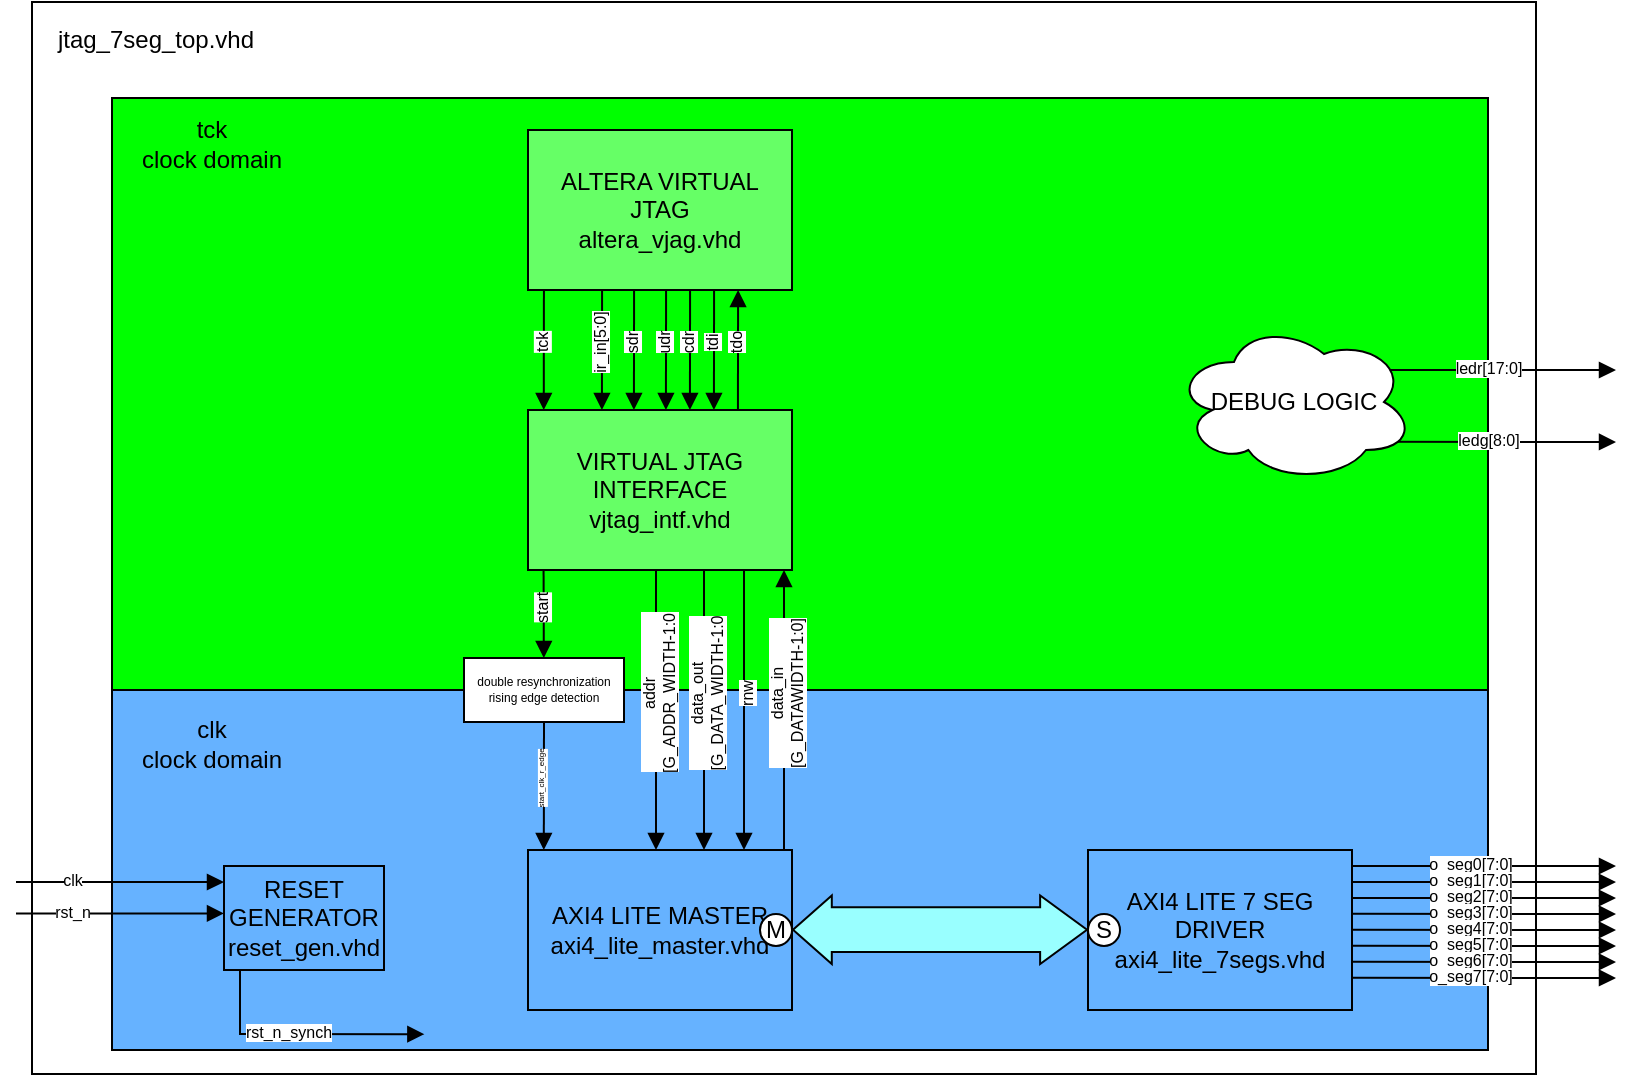 <mxfile version="21.6.8" type="device">
  <diagram name="Page-1" id="i5-0Kms6p60cb4-v-y_p">
    <mxGraphModel dx="1154" dy="1928" grid="1" gridSize="4" guides="1" tooltips="1" connect="1" arrows="1" fold="1" page="1" pageScale="1" pageWidth="1654" pageHeight="1169" math="0" shadow="0">
      <root>
        <mxCell id="0" />
        <mxCell id="1" parent="0" />
        <mxCell id="XeAmiKoBk-nfE4qcrSkD-77" value="" style="rounded=0;whiteSpace=wrap;html=1;" vertex="1" parent="1">
          <mxGeometry x="136" y="-72" width="752" height="536" as="geometry" />
        </mxCell>
        <mxCell id="XeAmiKoBk-nfE4qcrSkD-60" value="" style="rounded=0;whiteSpace=wrap;html=1;fillColor=#00FF00;" vertex="1" parent="1">
          <mxGeometry x="176" y="-24" width="688" height="296" as="geometry" />
        </mxCell>
        <mxCell id="XeAmiKoBk-nfE4qcrSkD-59" value="" style="rounded=0;whiteSpace=wrap;html=1;fillColor=#66B2FF;" vertex="1" parent="1">
          <mxGeometry x="176" y="272" width="688" height="180" as="geometry" />
        </mxCell>
        <mxCell id="XeAmiKoBk-nfE4qcrSkD-1" value="AXI4 LITE 7 SEG DRIVER&lt;br&gt;axi4_lite_7segs.vhd" style="rounded=0;whiteSpace=wrap;html=1;fillColor=#66B2FF;" vertex="1" parent="1">
          <mxGeometry x="664" y="352" width="132" height="80" as="geometry" />
        </mxCell>
        <mxCell id="XeAmiKoBk-nfE4qcrSkD-2" value="AXI4 LITE MASTER&lt;br&gt;axi4_lite_master.vhd" style="rounded=0;whiteSpace=wrap;html=1;fillColor=#66B2FF;" vertex="1" parent="1">
          <mxGeometry x="384" y="352" width="132" height="80" as="geometry" />
        </mxCell>
        <mxCell id="XeAmiKoBk-nfE4qcrSkD-3" value="" style="shape=flexArrow;endArrow=classic;startArrow=classic;html=1;rounded=0;fillColor=#99FFFF;width=22.388;endSize=7.478;endWidth=10.929;startWidth=10.929;startSize=6.134;" edge="1" parent="1">
          <mxGeometry width="100" height="100" relative="1" as="geometry">
            <mxPoint x="516" y="391.85" as="sourcePoint" />
            <mxPoint x="664" y="391.85" as="targetPoint" />
          </mxGeometry>
        </mxCell>
        <mxCell id="XeAmiKoBk-nfE4qcrSkD-4" value="M" style="ellipse;whiteSpace=wrap;html=1;aspect=fixed;" vertex="1" parent="1">
          <mxGeometry x="500" y="384" width="16" height="16" as="geometry" />
        </mxCell>
        <mxCell id="XeAmiKoBk-nfE4qcrSkD-5" value="S" style="ellipse;whiteSpace=wrap;html=1;aspect=fixed;" vertex="1" parent="1">
          <mxGeometry x="664" y="384" width="16" height="16" as="geometry" />
        </mxCell>
        <mxCell id="XeAmiKoBk-nfE4qcrSkD-7" value="" style="endArrow=block;html=1;rounded=0;endFill=1;startArrow=none;startFill=0;" edge="1" parent="1">
          <mxGeometry width="50" height="50" relative="1" as="geometry">
            <mxPoint x="796" y="360" as="sourcePoint" />
            <mxPoint x="928" y="360" as="targetPoint" />
          </mxGeometry>
        </mxCell>
        <mxCell id="XeAmiKoBk-nfE4qcrSkD-8" value="o_seg0[7:0]" style="edgeLabel;html=1;align=center;verticalAlign=middle;resizable=0;points=[];fontSize=8;" vertex="1" connectable="0" parent="XeAmiKoBk-nfE4qcrSkD-7">
          <mxGeometry x="-0.116" y="1" relative="1" as="geometry">
            <mxPoint as="offset" />
          </mxGeometry>
        </mxCell>
        <mxCell id="XeAmiKoBk-nfE4qcrSkD-9" value="" style="endArrow=block;html=1;rounded=0;endFill=1;startArrow=none;startFill=0;" edge="1" parent="1">
          <mxGeometry width="50" height="50" relative="1" as="geometry">
            <mxPoint x="796" y="368" as="sourcePoint" />
            <mxPoint x="928" y="368" as="targetPoint" />
          </mxGeometry>
        </mxCell>
        <mxCell id="XeAmiKoBk-nfE4qcrSkD-10" value="o_seg1[7:0]" style="edgeLabel;html=1;align=center;verticalAlign=middle;resizable=0;points=[];fontSize=8;" vertex="1" connectable="0" parent="XeAmiKoBk-nfE4qcrSkD-9">
          <mxGeometry x="-0.116" y="1" relative="1" as="geometry">
            <mxPoint as="offset" />
          </mxGeometry>
        </mxCell>
        <mxCell id="XeAmiKoBk-nfE4qcrSkD-11" value="" style="endArrow=block;html=1;rounded=0;endFill=1;startArrow=none;startFill=0;" edge="1" parent="1">
          <mxGeometry width="50" height="50" relative="1" as="geometry">
            <mxPoint x="796" y="376" as="sourcePoint" />
            <mxPoint x="928" y="376" as="targetPoint" />
          </mxGeometry>
        </mxCell>
        <mxCell id="XeAmiKoBk-nfE4qcrSkD-12" value="o_seg2[7:0]" style="edgeLabel;html=1;align=center;verticalAlign=middle;resizable=0;points=[];fontSize=8;" vertex="1" connectable="0" parent="XeAmiKoBk-nfE4qcrSkD-11">
          <mxGeometry x="-0.116" y="1" relative="1" as="geometry">
            <mxPoint as="offset" />
          </mxGeometry>
        </mxCell>
        <mxCell id="XeAmiKoBk-nfE4qcrSkD-13" value="" style="endArrow=block;html=1;rounded=0;endFill=1;startArrow=none;startFill=0;" edge="1" parent="1">
          <mxGeometry width="50" height="50" relative="1" as="geometry">
            <mxPoint x="796" y="383.92" as="sourcePoint" />
            <mxPoint x="928" y="384" as="targetPoint" />
          </mxGeometry>
        </mxCell>
        <mxCell id="XeAmiKoBk-nfE4qcrSkD-14" value="o_seg3[7:0]" style="edgeLabel;html=1;align=center;verticalAlign=middle;resizable=0;points=[];fontSize=8;" vertex="1" connectable="0" parent="XeAmiKoBk-nfE4qcrSkD-13">
          <mxGeometry x="-0.116" y="1" relative="1" as="geometry">
            <mxPoint as="offset" />
          </mxGeometry>
        </mxCell>
        <mxCell id="XeAmiKoBk-nfE4qcrSkD-16" value="" style="endArrow=block;html=1;rounded=0;endFill=1;startArrow=none;startFill=0;" edge="1" parent="1">
          <mxGeometry width="50" height="50" relative="1" as="geometry">
            <mxPoint x="796" y="391.91" as="sourcePoint" />
            <mxPoint x="928" y="392" as="targetPoint" />
          </mxGeometry>
        </mxCell>
        <mxCell id="XeAmiKoBk-nfE4qcrSkD-17" value="o_seg4[7:0]" style="edgeLabel;html=1;align=center;verticalAlign=middle;resizable=0;points=[];fontSize=8;" vertex="1" connectable="0" parent="XeAmiKoBk-nfE4qcrSkD-16">
          <mxGeometry x="-0.116" y="1" relative="1" as="geometry">
            <mxPoint as="offset" />
          </mxGeometry>
        </mxCell>
        <mxCell id="XeAmiKoBk-nfE4qcrSkD-18" value="" style="endArrow=block;html=1;rounded=0;endFill=1;startArrow=none;startFill=0;" edge="1" parent="1">
          <mxGeometry width="50" height="50" relative="1" as="geometry">
            <mxPoint x="796" y="399.91" as="sourcePoint" />
            <mxPoint x="928" y="400" as="targetPoint" />
          </mxGeometry>
        </mxCell>
        <mxCell id="XeAmiKoBk-nfE4qcrSkD-19" value="o_seg5[7:0]" style="edgeLabel;html=1;align=center;verticalAlign=middle;resizable=0;points=[];fontSize=8;" vertex="1" connectable="0" parent="XeAmiKoBk-nfE4qcrSkD-18">
          <mxGeometry x="-0.116" y="1" relative="1" as="geometry">
            <mxPoint as="offset" />
          </mxGeometry>
        </mxCell>
        <mxCell id="XeAmiKoBk-nfE4qcrSkD-20" value="" style="endArrow=block;html=1;rounded=0;endFill=1;startArrow=none;startFill=0;" edge="1" parent="1">
          <mxGeometry width="50" height="50" relative="1" as="geometry">
            <mxPoint x="796" y="407.91" as="sourcePoint" />
            <mxPoint x="928" y="408" as="targetPoint" />
          </mxGeometry>
        </mxCell>
        <mxCell id="XeAmiKoBk-nfE4qcrSkD-21" value="o_seg6[7:0]" style="edgeLabel;html=1;align=center;verticalAlign=middle;resizable=0;points=[];fontSize=8;" vertex="1" connectable="0" parent="XeAmiKoBk-nfE4qcrSkD-20">
          <mxGeometry x="-0.116" y="1" relative="1" as="geometry">
            <mxPoint as="offset" />
          </mxGeometry>
        </mxCell>
        <mxCell id="XeAmiKoBk-nfE4qcrSkD-22" value="" style="endArrow=block;html=1;rounded=0;endFill=1;startArrow=none;startFill=0;" edge="1" parent="1">
          <mxGeometry width="50" height="50" relative="1" as="geometry">
            <mxPoint x="796" y="415.83" as="sourcePoint" />
            <mxPoint x="928" y="416" as="targetPoint" />
          </mxGeometry>
        </mxCell>
        <mxCell id="XeAmiKoBk-nfE4qcrSkD-23" value="o_seg7[7:0]" style="edgeLabel;html=1;align=center;verticalAlign=middle;resizable=0;points=[];fontSize=8;" vertex="1" connectable="0" parent="XeAmiKoBk-nfE4qcrSkD-22">
          <mxGeometry x="-0.116" y="1" relative="1" as="geometry">
            <mxPoint as="offset" />
          </mxGeometry>
        </mxCell>
        <mxCell id="XeAmiKoBk-nfE4qcrSkD-24" value="VIRTUAL JTAG INTERFACE&lt;br&gt;vjtag_intf.vhd" style="rounded=0;whiteSpace=wrap;html=1;fillColor=#66FF66;" vertex="1" parent="1">
          <mxGeometry x="384" y="132" width="132" height="80" as="geometry" />
        </mxCell>
        <mxCell id="XeAmiKoBk-nfE4qcrSkD-25" value="" style="endArrow=block;html=1;rounded=0;endFill=1;startArrow=none;startFill=0;" edge="1" parent="1">
          <mxGeometry width="50" height="50" relative="1" as="geometry">
            <mxPoint x="448" y="212" as="sourcePoint" />
            <mxPoint x="448" y="352" as="targetPoint" />
          </mxGeometry>
        </mxCell>
        <mxCell id="XeAmiKoBk-nfE4qcrSkD-26" value="addr&lt;br&gt;[G_ADDR_WIDTH-1:0" style="edgeLabel;html=1;align=center;verticalAlign=middle;resizable=0;points=[];fontSize=8;rotation=-90;" vertex="1" connectable="0" parent="XeAmiKoBk-nfE4qcrSkD-25">
          <mxGeometry x="-0.116" y="1" relative="1" as="geometry">
            <mxPoint as="offset" />
          </mxGeometry>
        </mxCell>
        <mxCell id="XeAmiKoBk-nfE4qcrSkD-27" value="" style="endArrow=block;html=1;rounded=0;endFill=1;startArrow=none;startFill=0;" edge="1" parent="1">
          <mxGeometry width="50" height="50" relative="1" as="geometry">
            <mxPoint x="472" y="212" as="sourcePoint" />
            <mxPoint x="472" y="352" as="targetPoint" />
          </mxGeometry>
        </mxCell>
        <mxCell id="XeAmiKoBk-nfE4qcrSkD-28" value="data_out&lt;br&gt;[G_DATA_WIDTH-1:0" style="edgeLabel;html=1;align=center;verticalAlign=middle;resizable=0;points=[];fontSize=8;rotation=-90;" vertex="1" connectable="0" parent="XeAmiKoBk-nfE4qcrSkD-27">
          <mxGeometry x="-0.116" y="1" relative="1" as="geometry">
            <mxPoint as="offset" />
          </mxGeometry>
        </mxCell>
        <mxCell id="XeAmiKoBk-nfE4qcrSkD-29" value="" style="endArrow=block;html=1;rounded=0;endFill=1;startArrow=none;startFill=0;" edge="1" parent="1">
          <mxGeometry width="50" height="50" relative="1" as="geometry">
            <mxPoint x="492" y="212" as="sourcePoint" />
            <mxPoint x="492.0" y="352" as="targetPoint" />
          </mxGeometry>
        </mxCell>
        <mxCell id="XeAmiKoBk-nfE4qcrSkD-30" value="rnw" style="edgeLabel;html=1;align=center;verticalAlign=middle;resizable=0;points=[];fontSize=8;rotation=-90;" vertex="1" connectable="0" parent="XeAmiKoBk-nfE4qcrSkD-29">
          <mxGeometry x="-0.116" y="1" relative="1" as="geometry">
            <mxPoint as="offset" />
          </mxGeometry>
        </mxCell>
        <mxCell id="XeAmiKoBk-nfE4qcrSkD-31" value="" style="endArrow=block;html=1;rounded=0;endFill=1;startArrow=none;startFill=0;exitX=0.059;exitY=0.998;exitDx=0;exitDy=0;exitPerimeter=0;" edge="1" parent="1" source="XeAmiKoBk-nfE4qcrSkD-24">
          <mxGeometry width="50" height="50" relative="1" as="geometry">
            <mxPoint x="391.92" y="216" as="sourcePoint" />
            <mxPoint x="391.92" y="256" as="targetPoint" />
          </mxGeometry>
        </mxCell>
        <mxCell id="XeAmiKoBk-nfE4qcrSkD-32" value="start" style="edgeLabel;html=1;align=center;verticalAlign=middle;resizable=0;points=[];fontSize=8;rotation=-90;" vertex="1" connectable="0" parent="XeAmiKoBk-nfE4qcrSkD-31">
          <mxGeometry x="-0.116" y="1" relative="1" as="geometry">
            <mxPoint x="-2" as="offset" />
          </mxGeometry>
        </mxCell>
        <mxCell id="XeAmiKoBk-nfE4qcrSkD-33" value="" style="endArrow=none;html=1;rounded=0;endFill=0;startArrow=block;startFill=1;" edge="1" parent="1">
          <mxGeometry width="50" height="50" relative="1" as="geometry">
            <mxPoint x="512" y="212" as="sourcePoint" />
            <mxPoint x="512" y="352" as="targetPoint" />
          </mxGeometry>
        </mxCell>
        <mxCell id="XeAmiKoBk-nfE4qcrSkD-34" value="data_in&lt;br&gt;[G_DATAWIDTH-1:0]" style="edgeLabel;html=1;align=center;verticalAlign=middle;resizable=0;points=[];fontSize=8;rotation=-90;" vertex="1" connectable="0" parent="XeAmiKoBk-nfE4qcrSkD-33">
          <mxGeometry x="-0.116" y="1" relative="1" as="geometry">
            <mxPoint as="offset" />
          </mxGeometry>
        </mxCell>
        <mxCell id="XeAmiKoBk-nfE4qcrSkD-36" value="double resynchronization&lt;br style=&quot;font-size: 6px;&quot;&gt;rising edge detection" style="rounded=0;whiteSpace=wrap;html=1;fontSize=6;" vertex="1" parent="1">
          <mxGeometry x="352" y="256" width="80" height="32" as="geometry" />
        </mxCell>
        <mxCell id="XeAmiKoBk-nfE4qcrSkD-38" value="" style="endArrow=block;html=1;rounded=0;endFill=1;startArrow=none;startFill=0;exitX=0.5;exitY=1;exitDx=0;exitDy=0;" edge="1" parent="1" source="XeAmiKoBk-nfE4qcrSkD-36">
          <mxGeometry width="50" height="50" relative="1" as="geometry">
            <mxPoint x="392" y="296" as="sourcePoint" />
            <mxPoint x="391.9" y="352" as="targetPoint" />
          </mxGeometry>
        </mxCell>
        <mxCell id="XeAmiKoBk-nfE4qcrSkD-39" value="start_clk_r_edge" style="edgeLabel;html=1;align=center;verticalAlign=middle;resizable=0;points=[];fontSize=4;rotation=-90;" vertex="1" connectable="0" parent="XeAmiKoBk-nfE4qcrSkD-38">
          <mxGeometry x="-0.116" y="1" relative="1" as="geometry">
            <mxPoint x="-2" as="offset" />
          </mxGeometry>
        </mxCell>
        <mxCell id="XeAmiKoBk-nfE4qcrSkD-43" value="ALTERA VIRTUAL JTAG&lt;br&gt;altera_vjag.vhd" style="rounded=0;whiteSpace=wrap;html=1;fillColor=#66FF66;" vertex="1" parent="1">
          <mxGeometry x="384" y="-8" width="132" height="80" as="geometry" />
        </mxCell>
        <mxCell id="XeAmiKoBk-nfE4qcrSkD-44" value="" style="endArrow=block;html=1;rounded=0;endFill=1;startArrow=none;startFill=0;exitX=0.059;exitY=0.998;exitDx=0;exitDy=0;exitPerimeter=0;" edge="1" parent="1">
          <mxGeometry width="50" height="50" relative="1" as="geometry">
            <mxPoint x="421.04" y="72" as="sourcePoint" />
            <mxPoint x="420.96" y="132" as="targetPoint" />
          </mxGeometry>
        </mxCell>
        <mxCell id="XeAmiKoBk-nfE4qcrSkD-45" value="ir_in[5:0]" style="edgeLabel;html=1;align=center;verticalAlign=middle;resizable=0;points=[];fontSize=8;rotation=-90;" vertex="1" connectable="0" parent="XeAmiKoBk-nfE4qcrSkD-44">
          <mxGeometry x="-0.116" y="1" relative="1" as="geometry">
            <mxPoint x="-2" as="offset" />
          </mxGeometry>
        </mxCell>
        <mxCell id="XeAmiKoBk-nfE4qcrSkD-46" value="" style="endArrow=block;html=1;rounded=0;endFill=1;startArrow=none;startFill=0;exitX=0.059;exitY=0.998;exitDx=0;exitDy=0;exitPerimeter=0;" edge="1" parent="1">
          <mxGeometry width="50" height="50" relative="1" as="geometry">
            <mxPoint x="437.04" y="72" as="sourcePoint" />
            <mxPoint x="436.96" y="132" as="targetPoint" />
          </mxGeometry>
        </mxCell>
        <mxCell id="XeAmiKoBk-nfE4qcrSkD-47" value="sdr" style="edgeLabel;html=1;align=center;verticalAlign=middle;resizable=0;points=[];fontSize=8;rotation=-90;" vertex="1" connectable="0" parent="XeAmiKoBk-nfE4qcrSkD-46">
          <mxGeometry x="-0.116" y="1" relative="1" as="geometry">
            <mxPoint x="-2" as="offset" />
          </mxGeometry>
        </mxCell>
        <mxCell id="XeAmiKoBk-nfE4qcrSkD-48" value="" style="endArrow=block;html=1;rounded=0;endFill=1;startArrow=none;startFill=0;exitX=0.059;exitY=0.998;exitDx=0;exitDy=0;exitPerimeter=0;" edge="1" parent="1">
          <mxGeometry width="50" height="50" relative="1" as="geometry">
            <mxPoint x="453.04" y="72" as="sourcePoint" />
            <mxPoint x="452.96" y="132" as="targetPoint" />
          </mxGeometry>
        </mxCell>
        <mxCell id="XeAmiKoBk-nfE4qcrSkD-49" value="udr" style="edgeLabel;html=1;align=center;verticalAlign=middle;resizable=0;points=[];fontSize=8;rotation=-90;" vertex="1" connectable="0" parent="XeAmiKoBk-nfE4qcrSkD-48">
          <mxGeometry x="-0.116" y="1" relative="1" as="geometry">
            <mxPoint x="-2" as="offset" />
          </mxGeometry>
        </mxCell>
        <mxCell id="XeAmiKoBk-nfE4qcrSkD-50" value="" style="endArrow=block;html=1;rounded=0;endFill=1;startArrow=none;startFill=0;exitX=0.059;exitY=0.998;exitDx=0;exitDy=0;exitPerimeter=0;" edge="1" parent="1">
          <mxGeometry width="50" height="50" relative="1" as="geometry">
            <mxPoint x="465.04" y="72" as="sourcePoint" />
            <mxPoint x="464.96" y="132" as="targetPoint" />
          </mxGeometry>
        </mxCell>
        <mxCell id="XeAmiKoBk-nfE4qcrSkD-51" value="cdr" style="edgeLabel;html=1;align=center;verticalAlign=middle;resizable=0;points=[];fontSize=8;rotation=-90;" vertex="1" connectable="0" parent="XeAmiKoBk-nfE4qcrSkD-50">
          <mxGeometry x="-0.116" y="1" relative="1" as="geometry">
            <mxPoint x="-2" as="offset" />
          </mxGeometry>
        </mxCell>
        <mxCell id="XeAmiKoBk-nfE4qcrSkD-53" value="" style="endArrow=block;html=1;rounded=0;endFill=1;startArrow=none;startFill=0;exitX=0.059;exitY=0.998;exitDx=0;exitDy=0;exitPerimeter=0;" edge="1" parent="1">
          <mxGeometry width="50" height="50" relative="1" as="geometry">
            <mxPoint x="477.04" y="72" as="sourcePoint" />
            <mxPoint x="476.96" y="132" as="targetPoint" />
          </mxGeometry>
        </mxCell>
        <mxCell id="XeAmiKoBk-nfE4qcrSkD-54" value="tdi" style="edgeLabel;html=1;align=center;verticalAlign=middle;resizable=0;points=[];fontSize=8;rotation=-90;" vertex="1" connectable="0" parent="XeAmiKoBk-nfE4qcrSkD-53">
          <mxGeometry x="-0.116" y="1" relative="1" as="geometry">
            <mxPoint x="-2" as="offset" />
          </mxGeometry>
        </mxCell>
        <mxCell id="XeAmiKoBk-nfE4qcrSkD-55" value="" style="endArrow=none;html=1;rounded=0;endFill=0;startArrow=block;startFill=1;exitX=0.059;exitY=0.998;exitDx=0;exitDy=0;exitPerimeter=0;" edge="1" parent="1">
          <mxGeometry width="50" height="50" relative="1" as="geometry">
            <mxPoint x="489.04" y="72" as="sourcePoint" />
            <mxPoint x="488.96" y="132" as="targetPoint" />
          </mxGeometry>
        </mxCell>
        <mxCell id="XeAmiKoBk-nfE4qcrSkD-56" value="tdo" style="edgeLabel;html=1;align=center;verticalAlign=middle;resizable=0;points=[];fontSize=8;rotation=-90;" vertex="1" connectable="0" parent="XeAmiKoBk-nfE4qcrSkD-55">
          <mxGeometry x="-0.116" y="1" relative="1" as="geometry">
            <mxPoint x="-2" as="offset" />
          </mxGeometry>
        </mxCell>
        <mxCell id="XeAmiKoBk-nfE4qcrSkD-57" value="" style="endArrow=block;html=1;rounded=0;endFill=1;startArrow=none;startFill=0;exitX=0.059;exitY=0.998;exitDx=0;exitDy=0;exitPerimeter=0;" edge="1" parent="1">
          <mxGeometry width="50" height="50" relative="1" as="geometry">
            <mxPoint x="391.96" y="72" as="sourcePoint" />
            <mxPoint x="391.88" y="132" as="targetPoint" />
          </mxGeometry>
        </mxCell>
        <mxCell id="XeAmiKoBk-nfE4qcrSkD-58" value="tck" style="edgeLabel;html=1;align=center;verticalAlign=middle;resizable=0;points=[];fontSize=8;rotation=-90;" vertex="1" connectable="0" parent="XeAmiKoBk-nfE4qcrSkD-57">
          <mxGeometry x="-0.116" y="1" relative="1" as="geometry">
            <mxPoint x="-2" as="offset" />
          </mxGeometry>
        </mxCell>
        <mxCell id="XeAmiKoBk-nfE4qcrSkD-61" value="RESET GENERATOR&lt;br&gt;reset_gen.vhd" style="rounded=0;whiteSpace=wrap;html=1;fillColor=#66B2FF;" vertex="1" parent="1">
          <mxGeometry x="232" y="360" width="80" height="52" as="geometry" />
        </mxCell>
        <mxCell id="XeAmiKoBk-nfE4qcrSkD-62" value="" style="endArrow=block;html=1;rounded=0;endFill=1;startArrow=none;startFill=0;" edge="1" parent="1">
          <mxGeometry width="50" height="50" relative="1" as="geometry">
            <mxPoint x="128" y="368" as="sourcePoint" />
            <mxPoint x="232" y="368" as="targetPoint" />
          </mxGeometry>
        </mxCell>
        <mxCell id="XeAmiKoBk-nfE4qcrSkD-63" value="clk" style="edgeLabel;html=1;align=center;verticalAlign=middle;resizable=0;points=[];fontSize=8;rotation=0;" vertex="1" connectable="0" parent="XeAmiKoBk-nfE4qcrSkD-62">
          <mxGeometry x="-0.116" y="1" relative="1" as="geometry">
            <mxPoint x="-18" as="offset" />
          </mxGeometry>
        </mxCell>
        <mxCell id="XeAmiKoBk-nfE4qcrSkD-64" value="" style="endArrow=block;html=1;rounded=0;endFill=1;startArrow=none;startFill=0;" edge="1" parent="1">
          <mxGeometry width="50" height="50" relative="1" as="geometry">
            <mxPoint x="128" y="383.72" as="sourcePoint" />
            <mxPoint x="232" y="383.72" as="targetPoint" />
          </mxGeometry>
        </mxCell>
        <mxCell id="XeAmiKoBk-nfE4qcrSkD-65" value="rst_n" style="edgeLabel;html=1;align=center;verticalAlign=middle;resizable=0;points=[];fontSize=8;rotation=0;" vertex="1" connectable="0" parent="XeAmiKoBk-nfE4qcrSkD-64">
          <mxGeometry x="-0.116" y="1" relative="1" as="geometry">
            <mxPoint x="-18" as="offset" />
          </mxGeometry>
        </mxCell>
        <mxCell id="XeAmiKoBk-nfE4qcrSkD-66" value="clk&lt;br&gt;clock domain" style="text;html=1;strokeColor=none;fillColor=none;align=center;verticalAlign=middle;whiteSpace=wrap;rounded=0;" vertex="1" parent="1">
          <mxGeometry x="180" y="284" width="92" height="30" as="geometry" />
        </mxCell>
        <mxCell id="XeAmiKoBk-nfE4qcrSkD-67" value="" style="endArrow=block;html=1;rounded=0;endFill=1;startArrow=none;startFill=0;entryX=0.227;entryY=0.956;entryDx=0;entryDy=0;entryPerimeter=0;" edge="1" parent="1" target="XeAmiKoBk-nfE4qcrSkD-59">
          <mxGeometry width="50" height="50" relative="1" as="geometry">
            <mxPoint x="240" y="412" as="sourcePoint" />
            <mxPoint x="344" y="412" as="targetPoint" />
            <Array as="points">
              <mxPoint x="240" y="444" />
            </Array>
          </mxGeometry>
        </mxCell>
        <mxCell id="XeAmiKoBk-nfE4qcrSkD-68" value="rst_n_synch" style="edgeLabel;html=1;align=center;verticalAlign=middle;resizable=0;points=[];fontSize=8;rotation=0;" vertex="1" connectable="0" parent="XeAmiKoBk-nfE4qcrSkD-67">
          <mxGeometry x="-0.116" y="1" relative="1" as="geometry">
            <mxPoint x="1" as="offset" />
          </mxGeometry>
        </mxCell>
        <mxCell id="XeAmiKoBk-nfE4qcrSkD-69" value="tck&lt;br&gt;clock domain" style="text;html=1;strokeColor=none;fillColor=none;align=center;verticalAlign=middle;whiteSpace=wrap;rounded=0;" vertex="1" parent="1">
          <mxGeometry x="180" y="-16" width="92" height="30" as="geometry" />
        </mxCell>
        <mxCell id="XeAmiKoBk-nfE4qcrSkD-70" value="" style="endArrow=block;html=1;rounded=0;endFill=1;startArrow=none;startFill=0;" edge="1" parent="1">
          <mxGeometry width="50" height="50" relative="1" as="geometry">
            <mxPoint x="812" y="112" as="sourcePoint" />
            <mxPoint x="928" y="112" as="targetPoint" />
          </mxGeometry>
        </mxCell>
        <mxCell id="XeAmiKoBk-nfE4qcrSkD-71" value="ledr[17:0]" style="edgeLabel;html=1;align=center;verticalAlign=middle;resizable=0;points=[];fontSize=8;" vertex="1" connectable="0" parent="XeAmiKoBk-nfE4qcrSkD-70">
          <mxGeometry x="-0.116" y="1" relative="1" as="geometry">
            <mxPoint as="offset" />
          </mxGeometry>
        </mxCell>
        <mxCell id="XeAmiKoBk-nfE4qcrSkD-72" value="" style="endArrow=block;html=1;rounded=0;endFill=1;startArrow=none;startFill=0;" edge="1" parent="1">
          <mxGeometry width="50" height="50" relative="1" as="geometry">
            <mxPoint x="812" y="147.92" as="sourcePoint" />
            <mxPoint x="928" y="148" as="targetPoint" />
          </mxGeometry>
        </mxCell>
        <mxCell id="XeAmiKoBk-nfE4qcrSkD-73" value="ledg[8:0]" style="edgeLabel;html=1;align=center;verticalAlign=middle;resizable=0;points=[];fontSize=8;" vertex="1" connectable="0" parent="XeAmiKoBk-nfE4qcrSkD-72">
          <mxGeometry x="-0.116" y="1" relative="1" as="geometry">
            <mxPoint as="offset" />
          </mxGeometry>
        </mxCell>
        <mxCell id="XeAmiKoBk-nfE4qcrSkD-76" value="DEBUG LOGIC" style="ellipse;shape=cloud;whiteSpace=wrap;html=1;" vertex="1" parent="1">
          <mxGeometry x="707" y="88" width="120" height="80" as="geometry" />
        </mxCell>
        <mxCell id="XeAmiKoBk-nfE4qcrSkD-82" value="jtag_7seg_top.vhd" style="text;html=1;strokeColor=none;fillColor=none;align=center;verticalAlign=middle;whiteSpace=wrap;rounded=0;" vertex="1" parent="1">
          <mxGeometry x="152" y="-68" width="92" height="30" as="geometry" />
        </mxCell>
      </root>
    </mxGraphModel>
  </diagram>
</mxfile>
